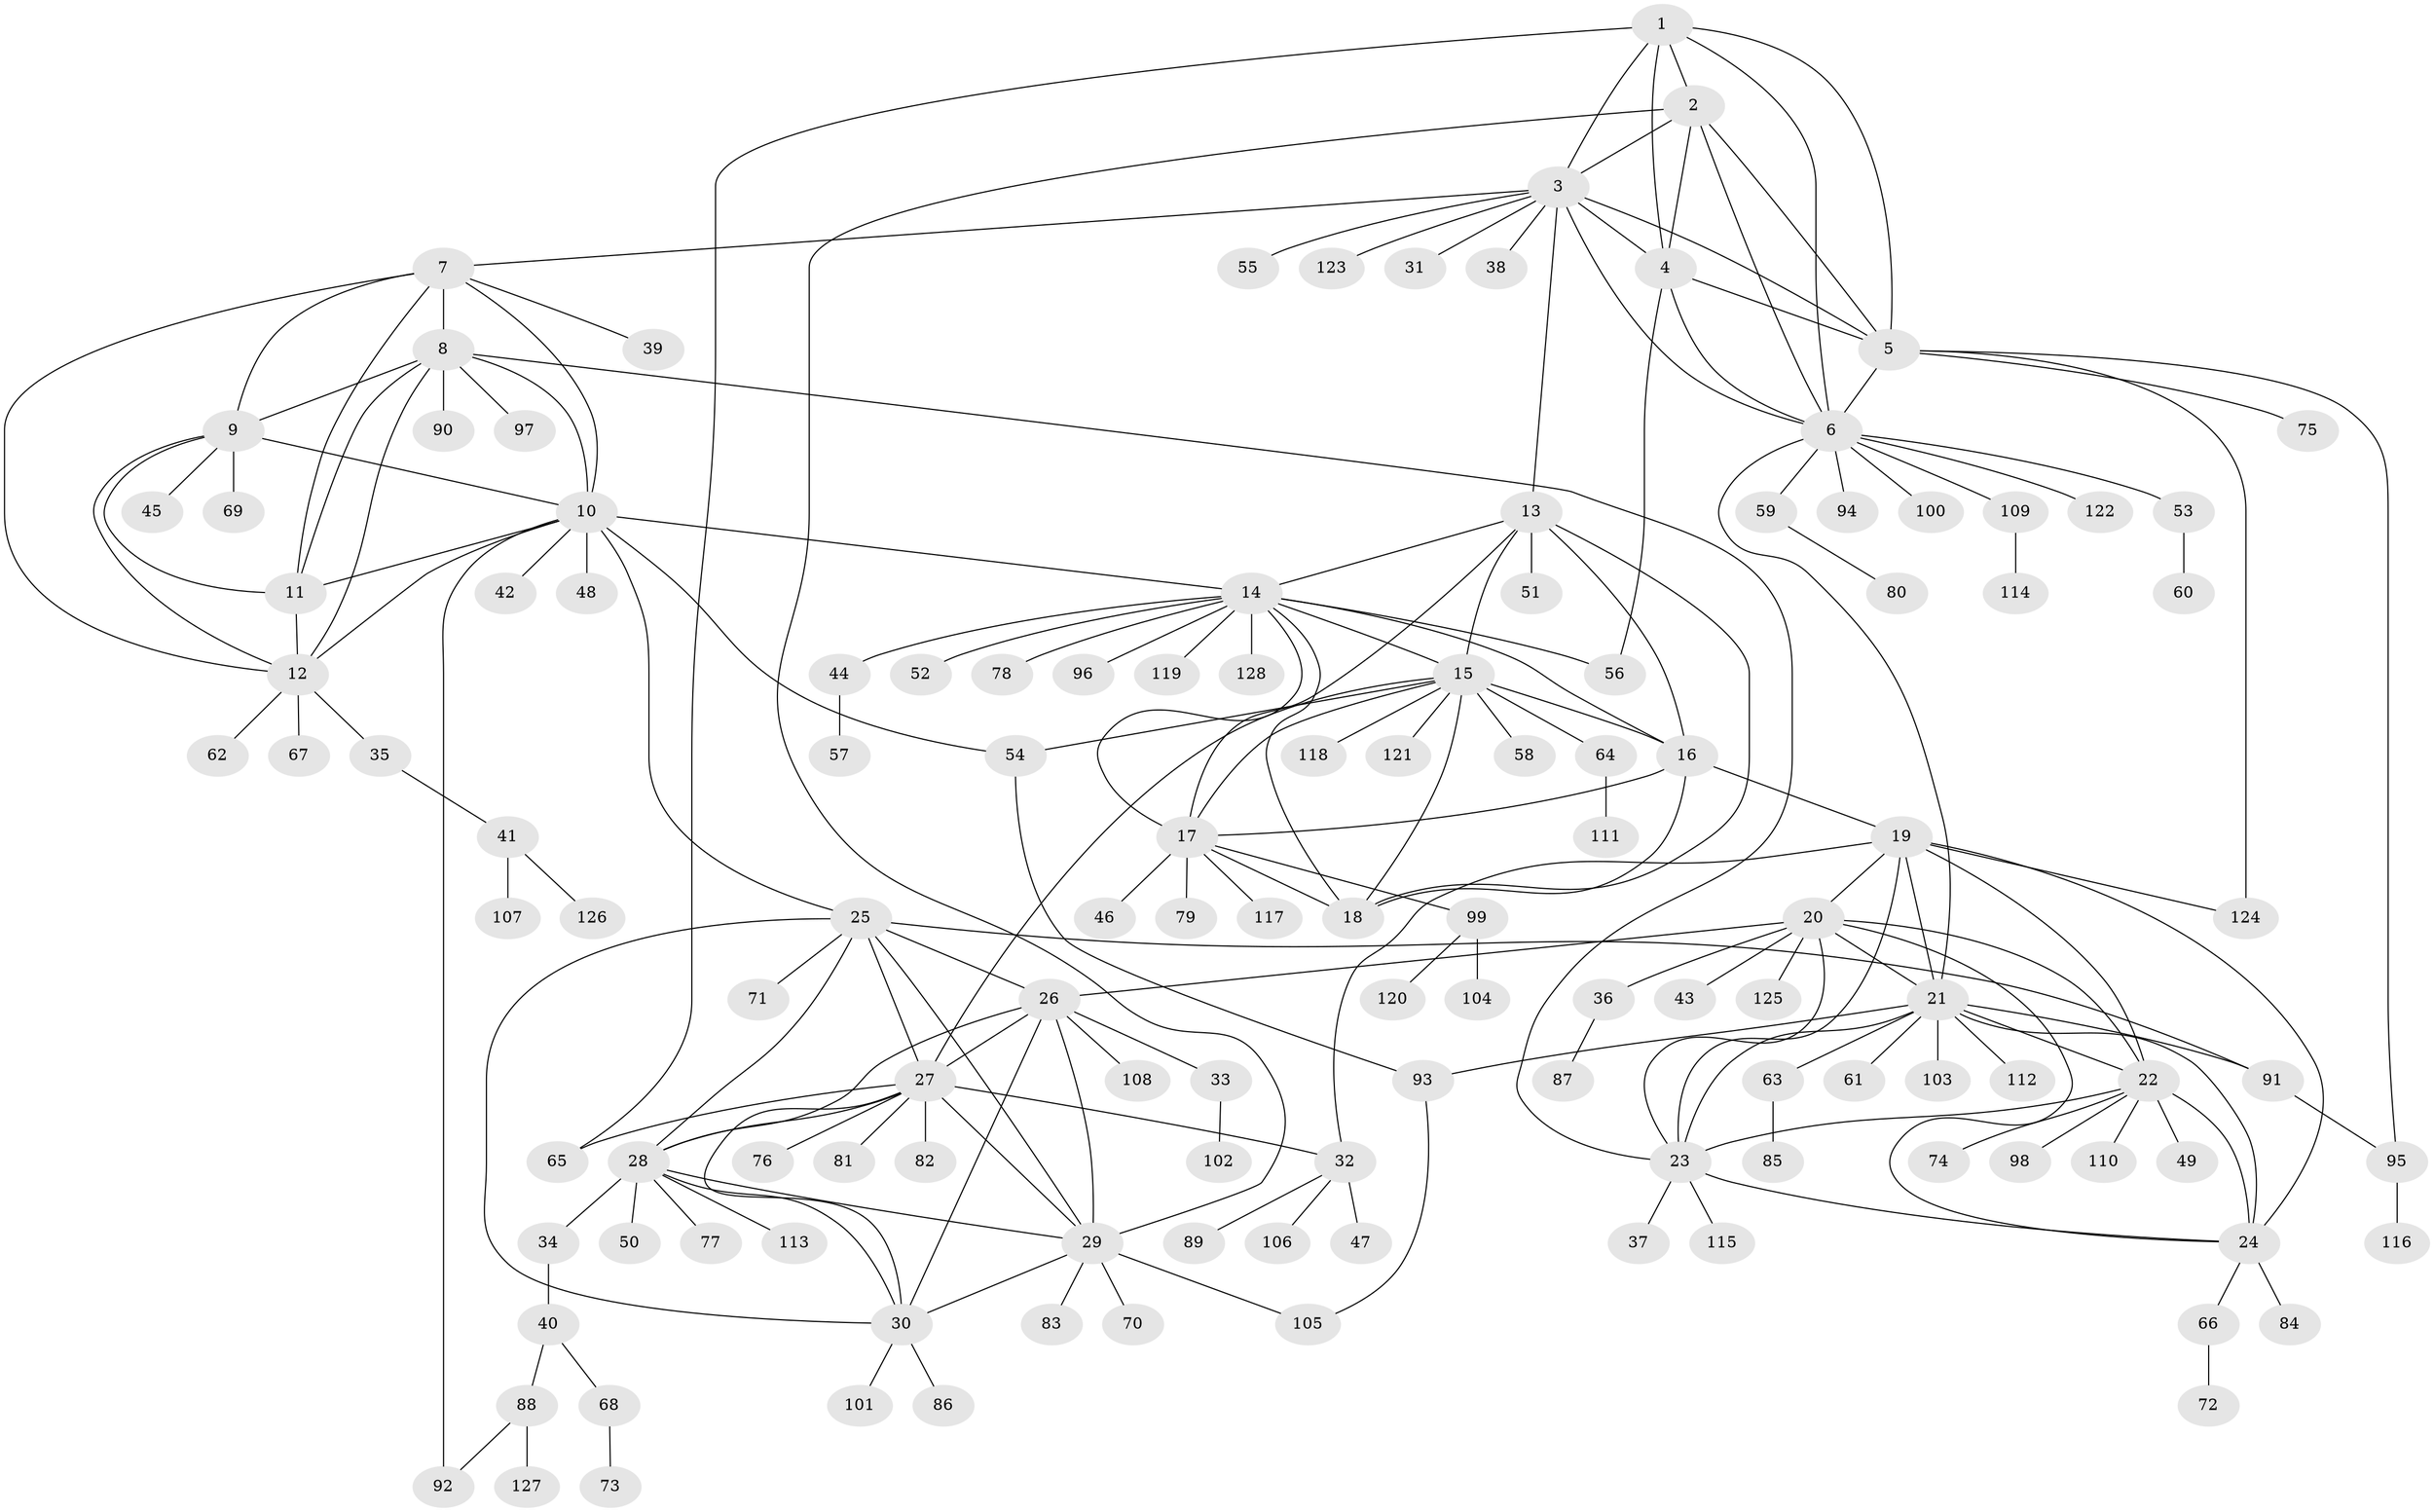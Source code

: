 // Generated by graph-tools (version 1.1) at 2025/54/03/09/25 04:54:30]
// undirected, 128 vertices, 193 edges
graph export_dot {
graph [start="1"]
  node [color=gray90,style=filled];
  1;
  2;
  3;
  4;
  5;
  6;
  7;
  8;
  9;
  10;
  11;
  12;
  13;
  14;
  15;
  16;
  17;
  18;
  19;
  20;
  21;
  22;
  23;
  24;
  25;
  26;
  27;
  28;
  29;
  30;
  31;
  32;
  33;
  34;
  35;
  36;
  37;
  38;
  39;
  40;
  41;
  42;
  43;
  44;
  45;
  46;
  47;
  48;
  49;
  50;
  51;
  52;
  53;
  54;
  55;
  56;
  57;
  58;
  59;
  60;
  61;
  62;
  63;
  64;
  65;
  66;
  67;
  68;
  69;
  70;
  71;
  72;
  73;
  74;
  75;
  76;
  77;
  78;
  79;
  80;
  81;
  82;
  83;
  84;
  85;
  86;
  87;
  88;
  89;
  90;
  91;
  92;
  93;
  94;
  95;
  96;
  97;
  98;
  99;
  100;
  101;
  102;
  103;
  104;
  105;
  106;
  107;
  108;
  109;
  110;
  111;
  112;
  113;
  114;
  115;
  116;
  117;
  118;
  119;
  120;
  121;
  122;
  123;
  124;
  125;
  126;
  127;
  128;
  1 -- 2;
  1 -- 3;
  1 -- 4;
  1 -- 5;
  1 -- 6;
  1 -- 65;
  2 -- 3;
  2 -- 4;
  2 -- 5;
  2 -- 6;
  2 -- 29;
  3 -- 4;
  3 -- 5;
  3 -- 6;
  3 -- 7;
  3 -- 13;
  3 -- 31;
  3 -- 38;
  3 -- 55;
  3 -- 123;
  4 -- 5;
  4 -- 6;
  4 -- 56;
  5 -- 6;
  5 -- 75;
  5 -- 95;
  5 -- 124;
  6 -- 21;
  6 -- 53;
  6 -- 59;
  6 -- 94;
  6 -- 100;
  6 -- 109;
  6 -- 122;
  7 -- 8;
  7 -- 9;
  7 -- 10;
  7 -- 11;
  7 -- 12;
  7 -- 39;
  8 -- 9;
  8 -- 10;
  8 -- 11;
  8 -- 12;
  8 -- 23;
  8 -- 90;
  8 -- 97;
  9 -- 10;
  9 -- 11;
  9 -- 12;
  9 -- 45;
  9 -- 69;
  10 -- 11;
  10 -- 12;
  10 -- 14;
  10 -- 25;
  10 -- 42;
  10 -- 48;
  10 -- 54;
  10 -- 92;
  11 -- 12;
  12 -- 35;
  12 -- 62;
  12 -- 67;
  13 -- 14;
  13 -- 15;
  13 -- 16;
  13 -- 17;
  13 -- 18;
  13 -- 51;
  14 -- 15;
  14 -- 16;
  14 -- 17;
  14 -- 18;
  14 -- 44;
  14 -- 52;
  14 -- 56;
  14 -- 78;
  14 -- 96;
  14 -- 119;
  14 -- 128;
  15 -- 16;
  15 -- 17;
  15 -- 18;
  15 -- 27;
  15 -- 54;
  15 -- 58;
  15 -- 64;
  15 -- 118;
  15 -- 121;
  16 -- 17;
  16 -- 18;
  16 -- 19;
  17 -- 18;
  17 -- 46;
  17 -- 79;
  17 -- 99;
  17 -- 117;
  19 -- 20;
  19 -- 21;
  19 -- 22;
  19 -- 23;
  19 -- 24;
  19 -- 32;
  19 -- 124;
  20 -- 21;
  20 -- 22;
  20 -- 23;
  20 -- 24;
  20 -- 26;
  20 -- 36;
  20 -- 43;
  20 -- 125;
  21 -- 22;
  21 -- 23;
  21 -- 24;
  21 -- 61;
  21 -- 63;
  21 -- 91;
  21 -- 93;
  21 -- 103;
  21 -- 112;
  22 -- 23;
  22 -- 24;
  22 -- 49;
  22 -- 74;
  22 -- 98;
  22 -- 110;
  23 -- 24;
  23 -- 37;
  23 -- 115;
  24 -- 66;
  24 -- 84;
  25 -- 26;
  25 -- 27;
  25 -- 28;
  25 -- 29;
  25 -- 30;
  25 -- 71;
  25 -- 91;
  26 -- 27;
  26 -- 28;
  26 -- 29;
  26 -- 30;
  26 -- 33;
  26 -- 108;
  27 -- 28;
  27 -- 29;
  27 -- 30;
  27 -- 32;
  27 -- 65;
  27 -- 76;
  27 -- 81;
  27 -- 82;
  28 -- 29;
  28 -- 30;
  28 -- 34;
  28 -- 50;
  28 -- 77;
  28 -- 113;
  29 -- 30;
  29 -- 70;
  29 -- 83;
  29 -- 105;
  30 -- 86;
  30 -- 101;
  32 -- 47;
  32 -- 89;
  32 -- 106;
  33 -- 102;
  34 -- 40;
  35 -- 41;
  36 -- 87;
  40 -- 68;
  40 -- 88;
  41 -- 107;
  41 -- 126;
  44 -- 57;
  53 -- 60;
  54 -- 93;
  59 -- 80;
  63 -- 85;
  64 -- 111;
  66 -- 72;
  68 -- 73;
  88 -- 92;
  88 -- 127;
  91 -- 95;
  93 -- 105;
  95 -- 116;
  99 -- 104;
  99 -- 120;
  109 -- 114;
}

